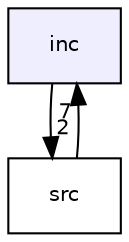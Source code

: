 digraph "inc" {
  compound=true
  node [ fontsize="10", fontname="Helvetica"];
  edge [ labelfontsize="10", labelfontname="Helvetica"];
  dir_bfccd401955b95cf8c75461437045ac0 [shape=box, label="inc", style="filled", fillcolor="#eeeeff", pencolor="black", URL="dir_bfccd401955b95cf8c75461437045ac0.html"];
  dir_68267d1309a1af8e8297ef4c3efbcdba [shape=box label="src" URL="dir_68267d1309a1af8e8297ef4c3efbcdba.html"];
  dir_68267d1309a1af8e8297ef4c3efbcdba->dir_bfccd401955b95cf8c75461437045ac0 [headlabel="7", labeldistance=1.5 headhref="dir_000000_000006.html"];
  dir_bfccd401955b95cf8c75461437045ac0->dir_68267d1309a1af8e8297ef4c3efbcdba [headlabel="2", labeldistance=1.5 headhref="dir_000006_000000.html"];
}
